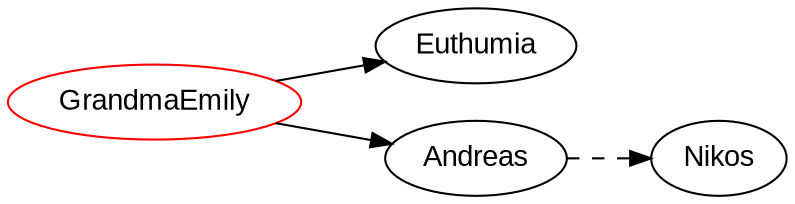digraph "example1" {
graph ["rankdir"="LR"]
node ["fontname"="Arial"]
edge ["class"="link-class"]
"GrandmaEmily" ["color"="red"]
"GrandmaEmily" -> "Euthumia"
"GrandmaEmily" -> "Andreas"
"Andreas" -> "Nikos" ["weight"="5","style"="dashed"]
}